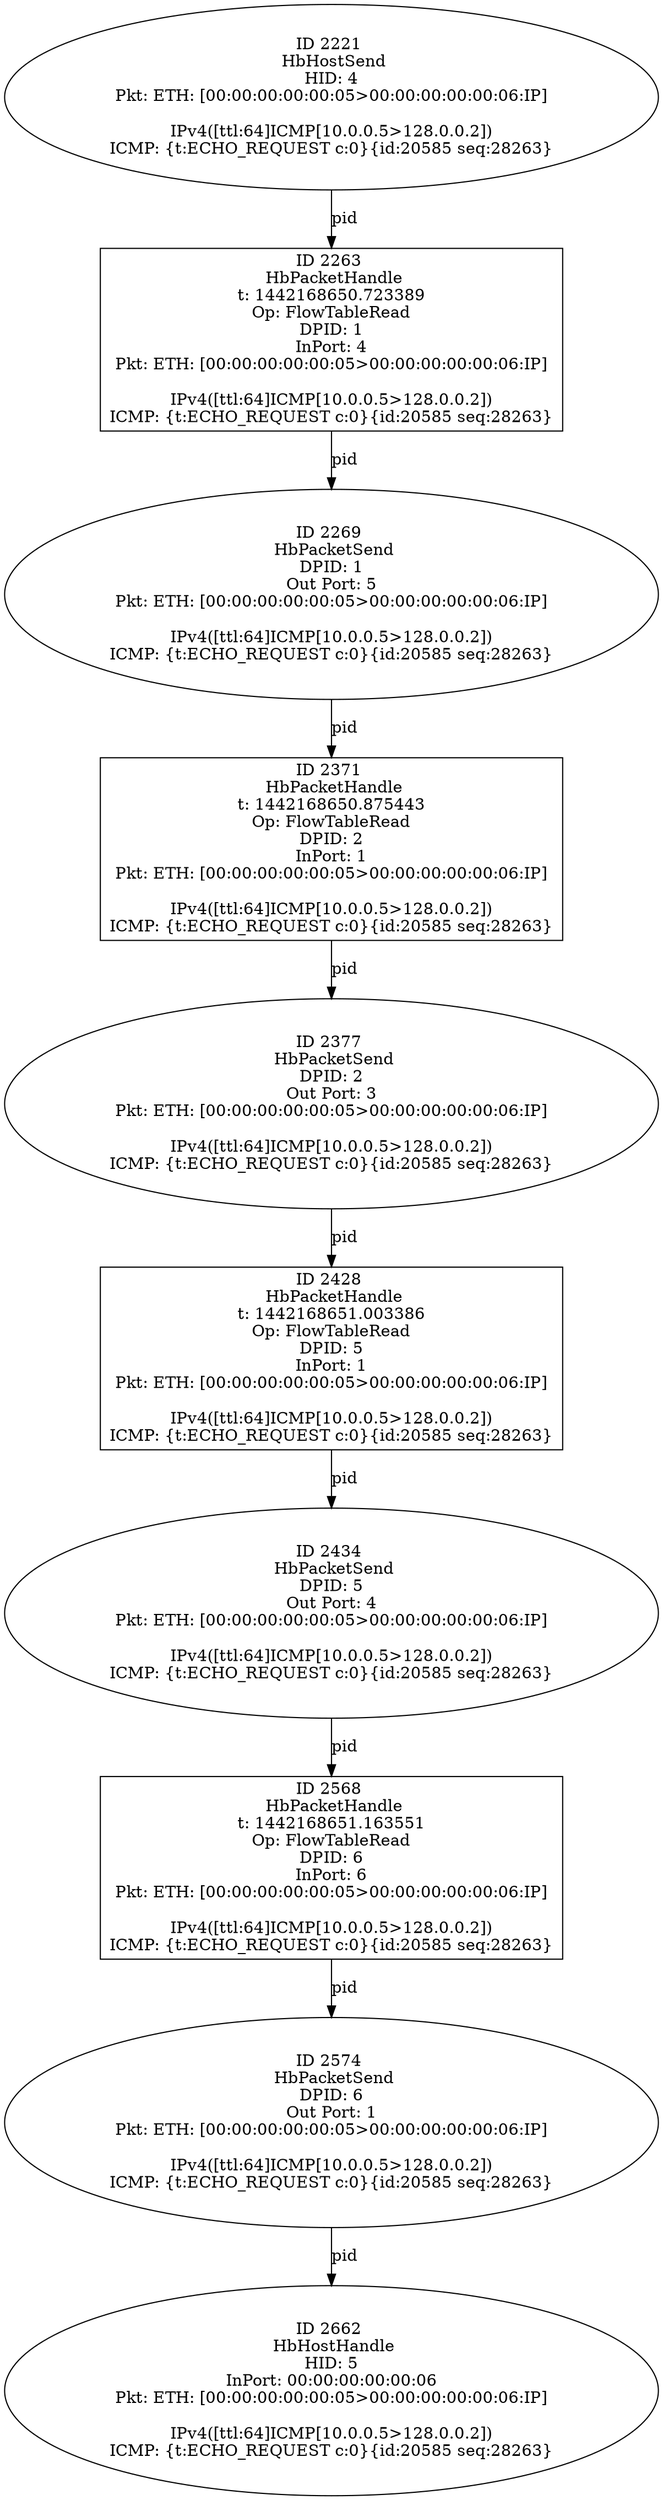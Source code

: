 strict digraph G {
2434 [shape=oval, event=<hb_events.HbPacketSend object at 0x10ab23e10>, label="ID 2434 
 HbPacketSend
DPID: 5
Out Port: 4
Pkt: ETH: [00:00:00:00:00:05>00:00:00:00:00:06:IP]

IPv4([ttl:64]ICMP[10.0.0.5>128.0.0.2])
ICMP: {t:ECHO_REQUEST c:0}{id:20585 seq:28263}"];
2371 [shape=box, event=<hb_events.HbPacketHandle object at 0x10aaf5a10>, label="ID 2371 
 HbPacketHandle
t: 1442168650.875443
Op: FlowTableRead
DPID: 2
InPort: 1
Pkt: ETH: [00:00:00:00:00:05>00:00:00:00:00:06:IP]

IPv4([ttl:64]ICMP[10.0.0.5>128.0.0.2])
ICMP: {t:ECHO_REQUEST c:0}{id:20585 seq:28263}"];
2662 [shape=oval, event=<hb_events.HbHostHandle object at 0x10abeca10>, label="ID 2662 
 HbHostHandle
HID: 5
InPort: 00:00:00:00:00:06
Pkt: ETH: [00:00:00:00:00:05>00:00:00:00:00:06:IP]

IPv4([ttl:64]ICMP[10.0.0.5>128.0.0.2])
ICMP: {t:ECHO_REQUEST c:0}{id:20585 seq:28263}"];
2377 [shape=oval, event=<hb_events.HbPacketSend object at 0x10aaf5e50>, label="ID 2377 
 HbPacketSend
DPID: 2
Out Port: 3
Pkt: ETH: [00:00:00:00:00:05>00:00:00:00:00:06:IP]

IPv4([ttl:64]ICMP[10.0.0.5>128.0.0.2])
ICMP: {t:ECHO_REQUEST c:0}{id:20585 seq:28263}"];
2221 [shape=oval, event=<hb_events.HbHostSend object at 0x10aa786d0>, label="ID 2221 
 HbHostSend
HID: 4
Pkt: ETH: [00:00:00:00:00:05>00:00:00:00:00:06:IP]

IPv4([ttl:64]ICMP[10.0.0.5>128.0.0.2])
ICMP: {t:ECHO_REQUEST c:0}{id:20585 seq:28263}"];
2568 [shape=box, event=<hb_events.HbPacketHandle object at 0x10ab95f50>, label="ID 2568 
 HbPacketHandle
t: 1442168651.163551
Op: FlowTableRead
DPID: 6
InPort: 6
Pkt: ETH: [00:00:00:00:00:05>00:00:00:00:00:06:IP]

IPv4([ttl:64]ICMP[10.0.0.5>128.0.0.2])
ICMP: {t:ECHO_REQUEST c:0}{id:20585 seq:28263}"];
2574 [shape=oval, event=<hb_events.HbPacketSend object at 0x10aba6890>, label="ID 2574 
 HbPacketSend
DPID: 6
Out Port: 1
Pkt: ETH: [00:00:00:00:00:05>00:00:00:00:00:06:IP]

IPv4([ttl:64]ICMP[10.0.0.5>128.0.0.2])
ICMP: {t:ECHO_REQUEST c:0}{id:20585 seq:28263}"];
2263 [shape=box, event=<hb_events.HbPacketHandle object at 0x10aa96310>, label="ID 2263 
 HbPacketHandle
t: 1442168650.723389
Op: FlowTableRead
DPID: 1
InPort: 4
Pkt: ETH: [00:00:00:00:00:05>00:00:00:00:00:06:IP]

IPv4([ttl:64]ICMP[10.0.0.5>128.0.0.2])
ICMP: {t:ECHO_REQUEST c:0}{id:20585 seq:28263}"];
2428 [shape=box, event=<hb_events.HbPacketHandle object at 0x10ab23bd0>, label="ID 2428 
 HbPacketHandle
t: 1442168651.003386
Op: FlowTableRead
DPID: 5
InPort: 1
Pkt: ETH: [00:00:00:00:00:05>00:00:00:00:00:06:IP]

IPv4([ttl:64]ICMP[10.0.0.5>128.0.0.2])
ICMP: {t:ECHO_REQUEST c:0}{id:20585 seq:28263}"];
2269 [shape=oval, event=<hb_events.HbPacketSend object at 0x10aa96750>, label="ID 2269 
 HbPacketSend
DPID: 1
Out Port: 5
Pkt: ETH: [00:00:00:00:00:05>00:00:00:00:00:06:IP]

IPv4([ttl:64]ICMP[10.0.0.5>128.0.0.2])
ICMP: {t:ECHO_REQUEST c:0}{id:20585 seq:28263}"];
2568 -> 2574  [rel=pid, label=pid];
2434 -> 2568  [rel=pid, label=pid];
2371 -> 2377  [rel=pid, label=pid];
2377 -> 2428  [rel=pid, label=pid];
2221 -> 2263  [rel=pid, label=pid];
2574 -> 2662  [rel=pid, label=pid];
2263 -> 2269  [rel=pid, label=pid];
2428 -> 2434  [rel=pid, label=pid];
2269 -> 2371  [rel=pid, label=pid];
}
